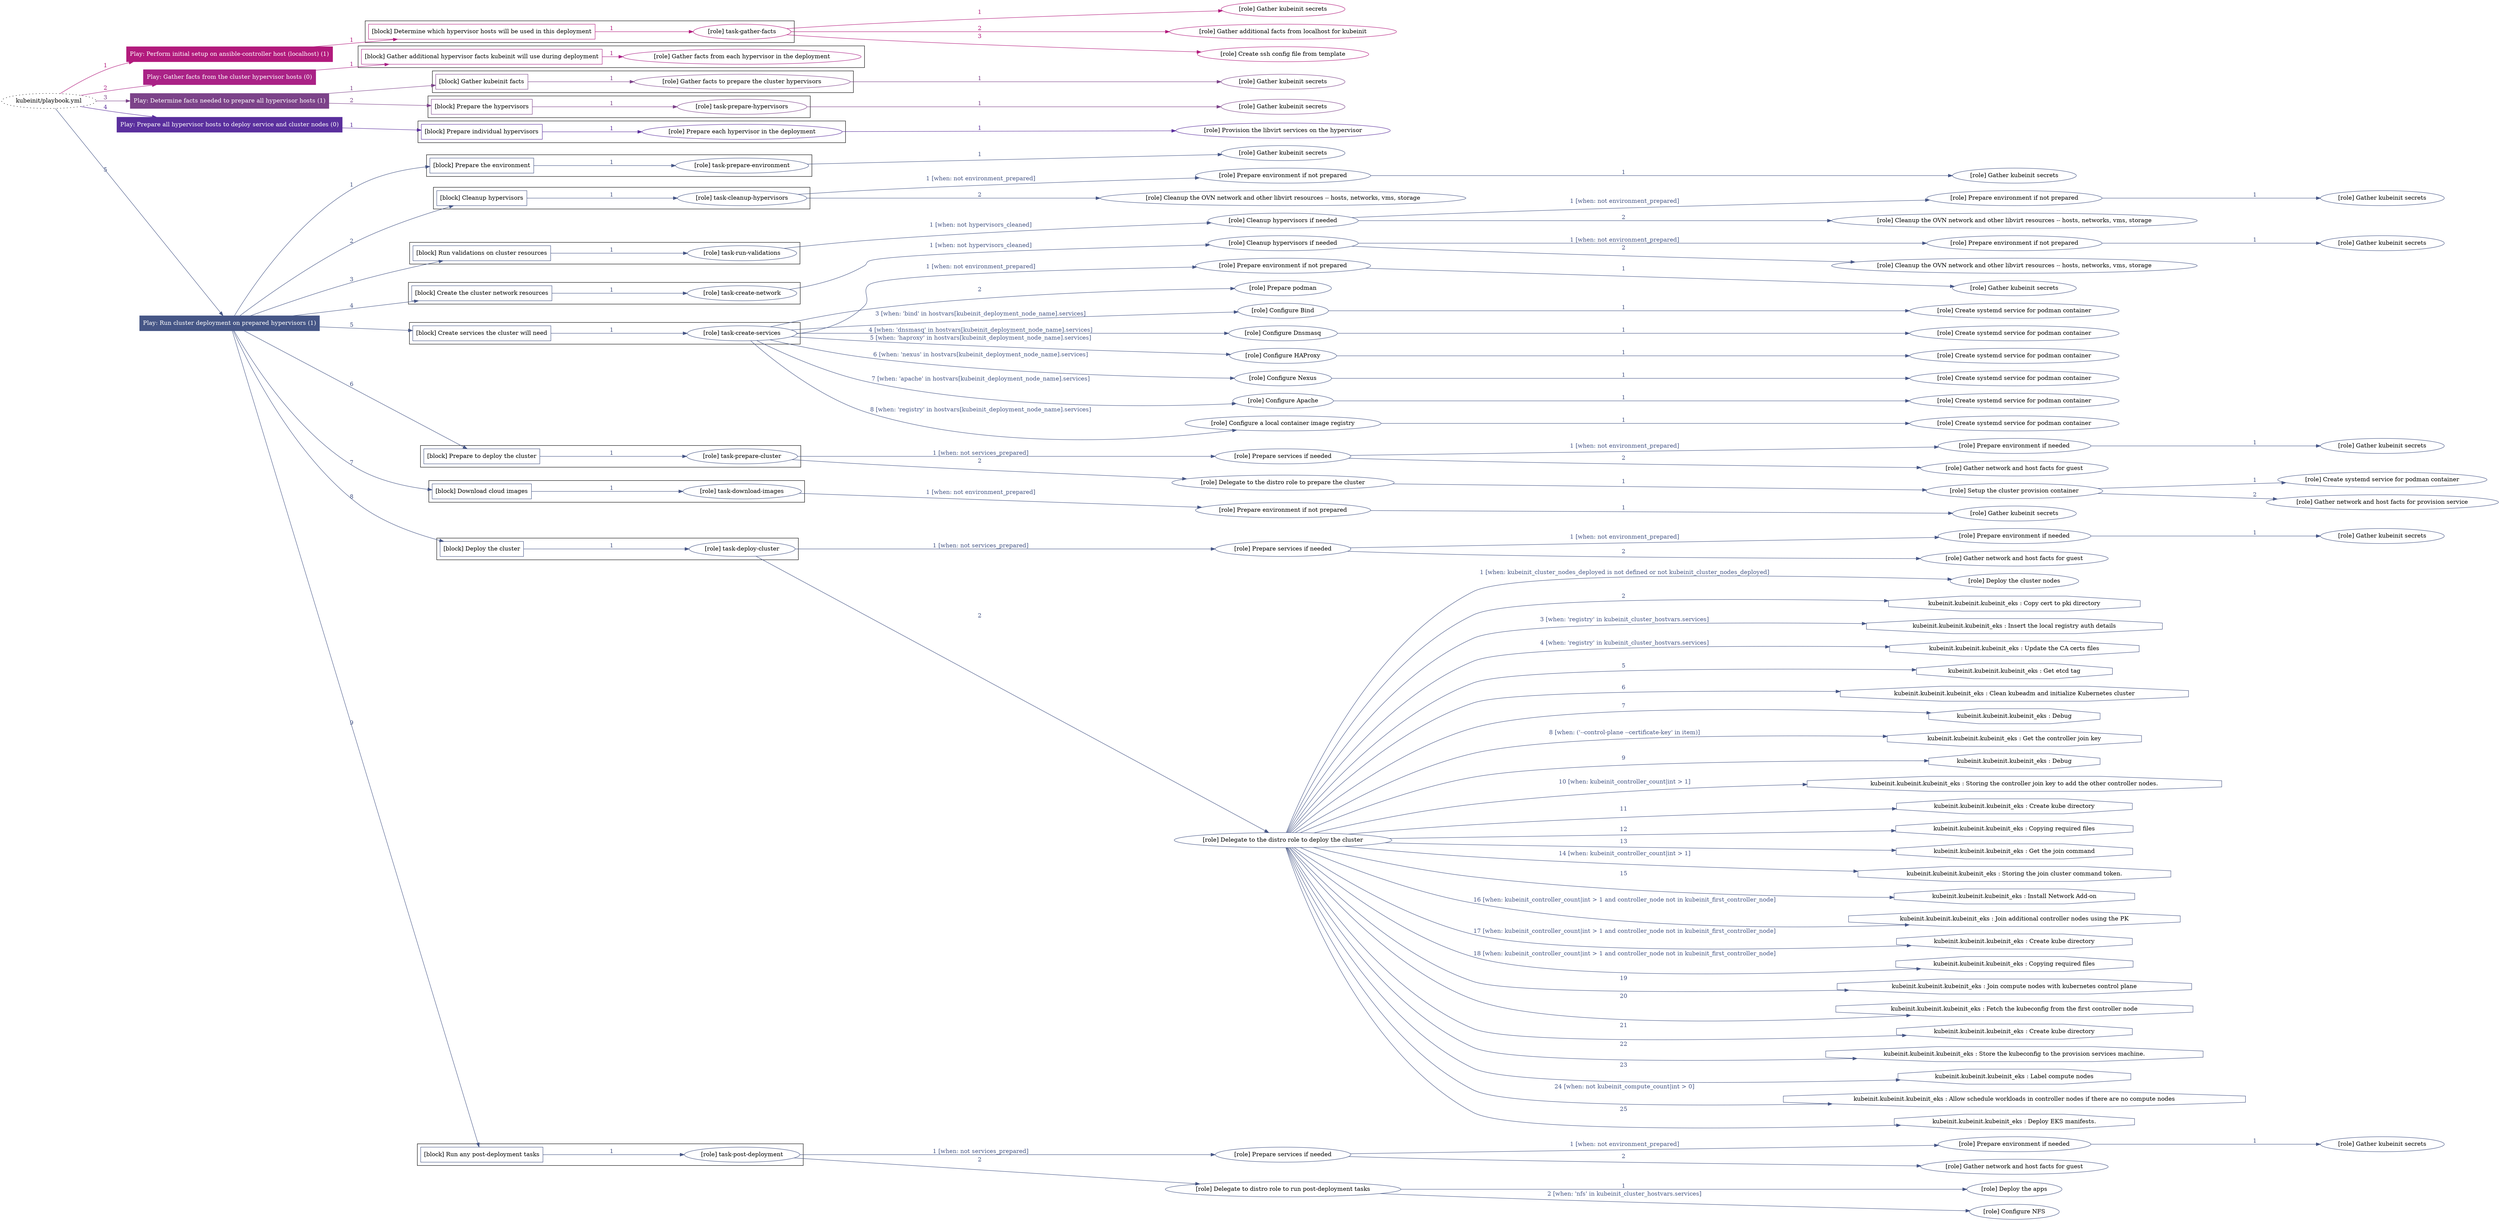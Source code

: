 digraph {
	graph [concentrate=true ordering=in rankdir=LR ratio=fill]
	edge [esep=5 sep=10]
	"kubeinit/playbook.yml" [URL="/home/runner/work/kubeinit/kubeinit/kubeinit/playbook.yml" id=playbook_ebad9f6a style=dotted]
	play_bda67edd [label="Play: Perform initial setup on ansible-controller host (localhost) (1)" URL="/home/runner/work/kubeinit/kubeinit/kubeinit/playbook.yml" color="#b21a7c" fontcolor="#ffffff" id=play_bda67edd shape=box style=filled tooltip=localhost]
	"kubeinit/playbook.yml" -> play_bda67edd [label="1 " color="#b21a7c" fontcolor="#b21a7c" id=edge_39c630fd labeltooltip="1 " tooltip="1 "]
	subgraph "Gather kubeinit secrets" {
		role_e3023545 [label="[role] Gather kubeinit secrets" URL="/home/runner/.ansible/collections/ansible_collections/kubeinit/kubeinit/roles/kubeinit_prepare/tasks/build_hypervisors_group.yml" color="#b21a7c" id=role_e3023545 tooltip="Gather kubeinit secrets"]
	}
	subgraph "Gather additional facts from localhost for kubeinit" {
		role_308ee9ba [label="[role] Gather additional facts from localhost for kubeinit" URL="/home/runner/.ansible/collections/ansible_collections/kubeinit/kubeinit/roles/kubeinit_prepare/tasks/build_hypervisors_group.yml" color="#b21a7c" id=role_308ee9ba tooltip="Gather additional facts from localhost for kubeinit"]
	}
	subgraph "Create ssh config file from template" {
		role_1cf0a3c7 [label="[role] Create ssh config file from template" URL="/home/runner/.ansible/collections/ansible_collections/kubeinit/kubeinit/roles/kubeinit_prepare/tasks/build_hypervisors_group.yml" color="#b21a7c" id=role_1cf0a3c7 tooltip="Create ssh config file from template"]
	}
	subgraph "task-gather-facts" {
		role_34651aca [label="[role] task-gather-facts" URL="/home/runner/work/kubeinit/kubeinit/kubeinit/playbook.yml" color="#b21a7c" id=role_34651aca tooltip="task-gather-facts"]
		role_34651aca -> role_e3023545 [label="1 " color="#b21a7c" fontcolor="#b21a7c" id=edge_314b58af labeltooltip="1 " tooltip="1 "]
		role_34651aca -> role_308ee9ba [label="2 " color="#b21a7c" fontcolor="#b21a7c" id=edge_b1e7d431 labeltooltip="2 " tooltip="2 "]
		role_34651aca -> role_1cf0a3c7 [label="3 " color="#b21a7c" fontcolor="#b21a7c" id=edge_8f76e044 labeltooltip="3 " tooltip="3 "]
	}
	subgraph "Play: Perform initial setup on ansible-controller host (localhost) (1)" {
		play_bda67edd -> block_3de53609 [label=1 color="#b21a7c" fontcolor="#b21a7c" id=edge_dcfa249d labeltooltip=1 tooltip=1]
		subgraph cluster_block_3de53609 {
			block_3de53609 [label="[block] Determine which hypervisor hosts will be used in this deployment" URL="/home/runner/work/kubeinit/kubeinit/kubeinit/playbook.yml" color="#b21a7c" id=block_3de53609 labeltooltip="Determine which hypervisor hosts will be used in this deployment" shape=box tooltip="Determine which hypervisor hosts will be used in this deployment"]
			block_3de53609 -> role_34651aca [label="1 " color="#b21a7c" fontcolor="#b21a7c" id=edge_88656e33 labeltooltip="1 " tooltip="1 "]
		}
	}
	play_b47a60b5 [label="Play: Gather facts from the cluster hypervisor hosts (0)" URL="/home/runner/work/kubeinit/kubeinit/kubeinit/playbook.yml" color="#aa2286" fontcolor="#ffffff" id=play_b47a60b5 shape=box style=filled tooltip="Play: Gather facts from the cluster hypervisor hosts (0)"]
	"kubeinit/playbook.yml" -> play_b47a60b5 [label="2 " color="#aa2286" fontcolor="#aa2286" id=edge_9dff9939 labeltooltip="2 " tooltip="2 "]
	subgraph "Gather facts from each hypervisor in the deployment" {
		role_e29c673d [label="[role] Gather facts from each hypervisor in the deployment" URL="/home/runner/work/kubeinit/kubeinit/kubeinit/playbook.yml" color="#aa2286" id=role_e29c673d tooltip="Gather facts from each hypervisor in the deployment"]
	}
	subgraph "Play: Gather facts from the cluster hypervisor hosts (0)" {
		play_b47a60b5 -> block_2eb47813 [label=1 color="#aa2286" fontcolor="#aa2286" id=edge_527fa6b8 labeltooltip=1 tooltip=1]
		subgraph cluster_block_2eb47813 {
			block_2eb47813 [label="[block] Gather additional hypervisor facts kubeinit will use during deployment" URL="/home/runner/work/kubeinit/kubeinit/kubeinit/playbook.yml" color="#aa2286" id=block_2eb47813 labeltooltip="Gather additional hypervisor facts kubeinit will use during deployment" shape=box tooltip="Gather additional hypervisor facts kubeinit will use during deployment"]
			block_2eb47813 -> role_e29c673d [label="1 " color="#aa2286" fontcolor="#aa2286" id=edge_72123fd2 labeltooltip="1 " tooltip="1 "]
		}
	}
	play_af0ea4dc [label="Play: Determine facts needed to prepare all hypervisor hosts (1)" URL="/home/runner/work/kubeinit/kubeinit/kubeinit/playbook.yml" color="#7c4389" fontcolor="#ffffff" id=play_af0ea4dc shape=box style=filled tooltip=localhost]
	"kubeinit/playbook.yml" -> play_af0ea4dc [label="3 " color="#7c4389" fontcolor="#7c4389" id=edge_832492c7 labeltooltip="3 " tooltip="3 "]
	subgraph "Gather kubeinit secrets" {
		role_459f93c1 [label="[role] Gather kubeinit secrets" URL="/home/runner/.ansible/collections/ansible_collections/kubeinit/kubeinit/roles/kubeinit_prepare/tasks/gather_kubeinit_facts.yml" color="#7c4389" id=role_459f93c1 tooltip="Gather kubeinit secrets"]
	}
	subgraph "Gather facts to prepare the cluster hypervisors" {
		role_523dbc7d [label="[role] Gather facts to prepare the cluster hypervisors" URL="/home/runner/work/kubeinit/kubeinit/kubeinit/playbook.yml" color="#7c4389" id=role_523dbc7d tooltip="Gather facts to prepare the cluster hypervisors"]
		role_523dbc7d -> role_459f93c1 [label="1 " color="#7c4389" fontcolor="#7c4389" id=edge_16144ccd labeltooltip="1 " tooltip="1 "]
	}
	subgraph "Gather kubeinit secrets" {
		role_22f673dd [label="[role] Gather kubeinit secrets" URL="/home/runner/.ansible/collections/ansible_collections/kubeinit/kubeinit/roles/kubeinit_prepare/tasks/gather_kubeinit_facts.yml" color="#7c4389" id=role_22f673dd tooltip="Gather kubeinit secrets"]
	}
	subgraph "task-prepare-hypervisors" {
		role_20f4090f [label="[role] task-prepare-hypervisors" URL="/home/runner/work/kubeinit/kubeinit/kubeinit/playbook.yml" color="#7c4389" id=role_20f4090f tooltip="task-prepare-hypervisors"]
		role_20f4090f -> role_22f673dd [label="1 " color="#7c4389" fontcolor="#7c4389" id=edge_d1bf5de7 labeltooltip="1 " tooltip="1 "]
	}
	subgraph "Play: Determine facts needed to prepare all hypervisor hosts (1)" {
		play_af0ea4dc -> block_ec33adfc [label=1 color="#7c4389" fontcolor="#7c4389" id=edge_ddc4ac6a labeltooltip=1 tooltip=1]
		subgraph cluster_block_ec33adfc {
			block_ec33adfc [label="[block] Gather kubeinit facts" URL="/home/runner/work/kubeinit/kubeinit/kubeinit/playbook.yml" color="#7c4389" id=block_ec33adfc labeltooltip="Gather kubeinit facts" shape=box tooltip="Gather kubeinit facts"]
			block_ec33adfc -> role_523dbc7d [label="1 " color="#7c4389" fontcolor="#7c4389" id=edge_ee08586f labeltooltip="1 " tooltip="1 "]
		}
		play_af0ea4dc -> block_40692259 [label=2 color="#7c4389" fontcolor="#7c4389" id=edge_07e8b8f0 labeltooltip=2 tooltip=2]
		subgraph cluster_block_40692259 {
			block_40692259 [label="[block] Prepare the hypervisors" URL="/home/runner/work/kubeinit/kubeinit/kubeinit/playbook.yml" color="#7c4389" id=block_40692259 labeltooltip="Prepare the hypervisors" shape=box tooltip="Prepare the hypervisors"]
			block_40692259 -> role_20f4090f [label="1 " color="#7c4389" fontcolor="#7c4389" id=edge_51c20dd3 labeltooltip="1 " tooltip="1 "]
		}
	}
	play_8c0f23d1 [label="Play: Prepare all hypervisor hosts to deploy service and cluster nodes (0)" URL="/home/runner/work/kubeinit/kubeinit/kubeinit/playbook.yml" color="#5a2f9d" fontcolor="#ffffff" id=play_8c0f23d1 shape=box style=filled tooltip="Play: Prepare all hypervisor hosts to deploy service and cluster nodes (0)"]
	"kubeinit/playbook.yml" -> play_8c0f23d1 [label="4 " color="#5a2f9d" fontcolor="#5a2f9d" id=edge_df4e46c0 labeltooltip="4 " tooltip="4 "]
	subgraph "Provision the libvirt services on the hypervisor" {
		role_fd281c9e [label="[role] Provision the libvirt services on the hypervisor" URL="/home/runner/.ansible/collections/ansible_collections/kubeinit/kubeinit/roles/kubeinit_prepare/tasks/prepare_hypervisor.yml" color="#5a2f9d" id=role_fd281c9e tooltip="Provision the libvirt services on the hypervisor"]
	}
	subgraph "Prepare each hypervisor in the deployment" {
		role_e18f3ae6 [label="[role] Prepare each hypervisor in the deployment" URL="/home/runner/work/kubeinit/kubeinit/kubeinit/playbook.yml" color="#5a2f9d" id=role_e18f3ae6 tooltip="Prepare each hypervisor in the deployment"]
		role_e18f3ae6 -> role_fd281c9e [label="1 " color="#5a2f9d" fontcolor="#5a2f9d" id=edge_70003d05 labeltooltip="1 " tooltip="1 "]
	}
	subgraph "Play: Prepare all hypervisor hosts to deploy service and cluster nodes (0)" {
		play_8c0f23d1 -> block_14f2475f [label=1 color="#5a2f9d" fontcolor="#5a2f9d" id=edge_fb8234eb labeltooltip=1 tooltip=1]
		subgraph cluster_block_14f2475f {
			block_14f2475f [label="[block] Prepare individual hypervisors" URL="/home/runner/work/kubeinit/kubeinit/kubeinit/playbook.yml" color="#5a2f9d" id=block_14f2475f labeltooltip="Prepare individual hypervisors" shape=box tooltip="Prepare individual hypervisors"]
			block_14f2475f -> role_e18f3ae6 [label="1 " color="#5a2f9d" fontcolor="#5a2f9d" id=edge_ca3ebc71 labeltooltip="1 " tooltip="1 "]
		}
	}
	play_a30656ce [label="Play: Run cluster deployment on prepared hypervisors (1)" URL="/home/runner/work/kubeinit/kubeinit/kubeinit/playbook.yml" color="#465686" fontcolor="#ffffff" id=play_a30656ce shape=box style=filled tooltip=localhost]
	"kubeinit/playbook.yml" -> play_a30656ce [label="5 " color="#465686" fontcolor="#465686" id=edge_72848f1b labeltooltip="5 " tooltip="5 "]
	subgraph "Gather kubeinit secrets" {
		role_68541e49 [label="[role] Gather kubeinit secrets" URL="/home/runner/.ansible/collections/ansible_collections/kubeinit/kubeinit/roles/kubeinit_prepare/tasks/gather_kubeinit_facts.yml" color="#465686" id=role_68541e49 tooltip="Gather kubeinit secrets"]
	}
	subgraph "task-prepare-environment" {
		role_5759f2fc [label="[role] task-prepare-environment" URL="/home/runner/work/kubeinit/kubeinit/kubeinit/playbook.yml" color="#465686" id=role_5759f2fc tooltip="task-prepare-environment"]
		role_5759f2fc -> role_68541e49 [label="1 " color="#465686" fontcolor="#465686" id=edge_869fa1a5 labeltooltip="1 " tooltip="1 "]
	}
	subgraph "Gather kubeinit secrets" {
		role_8f7028f2 [label="[role] Gather kubeinit secrets" URL="/home/runner/.ansible/collections/ansible_collections/kubeinit/kubeinit/roles/kubeinit_prepare/tasks/gather_kubeinit_facts.yml" color="#465686" id=role_8f7028f2 tooltip="Gather kubeinit secrets"]
	}
	subgraph "Prepare environment if not prepared" {
		role_915bf636 [label="[role] Prepare environment if not prepared" URL="/home/runner/.ansible/collections/ansible_collections/kubeinit/kubeinit/roles/kubeinit_prepare/tasks/cleanup_hypervisors.yml" color="#465686" id=role_915bf636 tooltip="Prepare environment if not prepared"]
		role_915bf636 -> role_8f7028f2 [label="1 " color="#465686" fontcolor="#465686" id=edge_8b4370a3 labeltooltip="1 " tooltip="1 "]
	}
	subgraph "Cleanup the OVN network and other libvirt resources -- hosts, networks, vms, storage" {
		role_5a97bf61 [label="[role] Cleanup the OVN network and other libvirt resources -- hosts, networks, vms, storage" URL="/home/runner/.ansible/collections/ansible_collections/kubeinit/kubeinit/roles/kubeinit_prepare/tasks/cleanup_hypervisors.yml" color="#465686" id=role_5a97bf61 tooltip="Cleanup the OVN network and other libvirt resources -- hosts, networks, vms, storage"]
	}
	subgraph "task-cleanup-hypervisors" {
		role_ed7e8718 [label="[role] task-cleanup-hypervisors" URL="/home/runner/work/kubeinit/kubeinit/kubeinit/playbook.yml" color="#465686" id=role_ed7e8718 tooltip="task-cleanup-hypervisors"]
		role_ed7e8718 -> role_915bf636 [label="1 [when: not environment_prepared]" color="#465686" fontcolor="#465686" id=edge_3f974198 labeltooltip="1 [when: not environment_prepared]" tooltip="1 [when: not environment_prepared]"]
		role_ed7e8718 -> role_5a97bf61 [label="2 " color="#465686" fontcolor="#465686" id=edge_8c52c461 labeltooltip="2 " tooltip="2 "]
	}
	subgraph "Gather kubeinit secrets" {
		role_cd2fed7a [label="[role] Gather kubeinit secrets" URL="/home/runner/.ansible/collections/ansible_collections/kubeinit/kubeinit/roles/kubeinit_prepare/tasks/gather_kubeinit_facts.yml" color="#465686" id=role_cd2fed7a tooltip="Gather kubeinit secrets"]
	}
	subgraph "Prepare environment if not prepared" {
		role_de60ec08 [label="[role] Prepare environment if not prepared" URL="/home/runner/.ansible/collections/ansible_collections/kubeinit/kubeinit/roles/kubeinit_prepare/tasks/cleanup_hypervisors.yml" color="#465686" id=role_de60ec08 tooltip="Prepare environment if not prepared"]
		role_de60ec08 -> role_cd2fed7a [label="1 " color="#465686" fontcolor="#465686" id=edge_21618bff labeltooltip="1 " tooltip="1 "]
	}
	subgraph "Cleanup the OVN network and other libvirt resources -- hosts, networks, vms, storage" {
		role_d2a71d9b [label="[role] Cleanup the OVN network and other libvirt resources -- hosts, networks, vms, storage" URL="/home/runner/.ansible/collections/ansible_collections/kubeinit/kubeinit/roles/kubeinit_prepare/tasks/cleanup_hypervisors.yml" color="#465686" id=role_d2a71d9b tooltip="Cleanup the OVN network and other libvirt resources -- hosts, networks, vms, storage"]
	}
	subgraph "Cleanup hypervisors if needed" {
		role_7f70e995 [label="[role] Cleanup hypervisors if needed" URL="/home/runner/.ansible/collections/ansible_collections/kubeinit/kubeinit/roles/kubeinit_validations/tasks/main.yml" color="#465686" id=role_7f70e995 tooltip="Cleanup hypervisors if needed"]
		role_7f70e995 -> role_de60ec08 [label="1 [when: not environment_prepared]" color="#465686" fontcolor="#465686" id=edge_4e208e90 labeltooltip="1 [when: not environment_prepared]" tooltip="1 [when: not environment_prepared]"]
		role_7f70e995 -> role_d2a71d9b [label="2 " color="#465686" fontcolor="#465686" id=edge_e5443ddd labeltooltip="2 " tooltip="2 "]
	}
	subgraph "task-run-validations" {
		role_e970ed87 [label="[role] task-run-validations" URL="/home/runner/work/kubeinit/kubeinit/kubeinit/playbook.yml" color="#465686" id=role_e970ed87 tooltip="task-run-validations"]
		role_e970ed87 -> role_7f70e995 [label="1 [when: not hypervisors_cleaned]" color="#465686" fontcolor="#465686" id=edge_19676359 labeltooltip="1 [when: not hypervisors_cleaned]" tooltip="1 [when: not hypervisors_cleaned]"]
	}
	subgraph "Gather kubeinit secrets" {
		role_6c57e8fa [label="[role] Gather kubeinit secrets" URL="/home/runner/.ansible/collections/ansible_collections/kubeinit/kubeinit/roles/kubeinit_prepare/tasks/gather_kubeinit_facts.yml" color="#465686" id=role_6c57e8fa tooltip="Gather kubeinit secrets"]
	}
	subgraph "Prepare environment if not prepared" {
		role_2b60f11a [label="[role] Prepare environment if not prepared" URL="/home/runner/.ansible/collections/ansible_collections/kubeinit/kubeinit/roles/kubeinit_prepare/tasks/cleanup_hypervisors.yml" color="#465686" id=role_2b60f11a tooltip="Prepare environment if not prepared"]
		role_2b60f11a -> role_6c57e8fa [label="1 " color="#465686" fontcolor="#465686" id=edge_c93e29c9 labeltooltip="1 " tooltip="1 "]
	}
	subgraph "Cleanup the OVN network and other libvirt resources -- hosts, networks, vms, storage" {
		role_b5d154a7 [label="[role] Cleanup the OVN network and other libvirt resources -- hosts, networks, vms, storage" URL="/home/runner/.ansible/collections/ansible_collections/kubeinit/kubeinit/roles/kubeinit_prepare/tasks/cleanup_hypervisors.yml" color="#465686" id=role_b5d154a7 tooltip="Cleanup the OVN network and other libvirt resources -- hosts, networks, vms, storage"]
	}
	subgraph "Cleanup hypervisors if needed" {
		role_44ae5ff4 [label="[role] Cleanup hypervisors if needed" URL="/home/runner/.ansible/collections/ansible_collections/kubeinit/kubeinit/roles/kubeinit_libvirt/tasks/create_network.yml" color="#465686" id=role_44ae5ff4 tooltip="Cleanup hypervisors if needed"]
		role_44ae5ff4 -> role_2b60f11a [label="1 [when: not environment_prepared]" color="#465686" fontcolor="#465686" id=edge_6093974d labeltooltip="1 [when: not environment_prepared]" tooltip="1 [when: not environment_prepared]"]
		role_44ae5ff4 -> role_b5d154a7 [label="2 " color="#465686" fontcolor="#465686" id=edge_fcfa77cb labeltooltip="2 " tooltip="2 "]
	}
	subgraph "task-create-network" {
		role_4fd3ab35 [label="[role] task-create-network" URL="/home/runner/work/kubeinit/kubeinit/kubeinit/playbook.yml" color="#465686" id=role_4fd3ab35 tooltip="task-create-network"]
		role_4fd3ab35 -> role_44ae5ff4 [label="1 [when: not hypervisors_cleaned]" color="#465686" fontcolor="#465686" id=edge_a3a924de labeltooltip="1 [when: not hypervisors_cleaned]" tooltip="1 [when: not hypervisors_cleaned]"]
	}
	subgraph "Gather kubeinit secrets" {
		role_9c85f479 [label="[role] Gather kubeinit secrets" URL="/home/runner/.ansible/collections/ansible_collections/kubeinit/kubeinit/roles/kubeinit_prepare/tasks/gather_kubeinit_facts.yml" color="#465686" id=role_9c85f479 tooltip="Gather kubeinit secrets"]
	}
	subgraph "Prepare environment if not prepared" {
		role_dbdbd8a6 [label="[role] Prepare environment if not prepared" URL="/home/runner/.ansible/collections/ansible_collections/kubeinit/kubeinit/roles/kubeinit_services/tasks/main.yml" color="#465686" id=role_dbdbd8a6 tooltip="Prepare environment if not prepared"]
		role_dbdbd8a6 -> role_9c85f479 [label="1 " color="#465686" fontcolor="#465686" id=edge_8aea01fd labeltooltip="1 " tooltip="1 "]
	}
	subgraph "Prepare podman" {
		role_c58db00e [label="[role] Prepare podman" URL="/home/runner/.ansible/collections/ansible_collections/kubeinit/kubeinit/roles/kubeinit_services/tasks/00_create_service_pod.yml" color="#465686" id=role_c58db00e tooltip="Prepare podman"]
	}
	subgraph "Create systemd service for podman container" {
		role_54008bfe [label="[role] Create systemd service for podman container" URL="/home/runner/.ansible/collections/ansible_collections/kubeinit/kubeinit/roles/kubeinit_bind/tasks/main.yml" color="#465686" id=role_54008bfe tooltip="Create systemd service for podman container"]
	}
	subgraph "Configure Bind" {
		role_1329e5ae [label="[role] Configure Bind" URL="/home/runner/.ansible/collections/ansible_collections/kubeinit/kubeinit/roles/kubeinit_services/tasks/start_services_containers.yml" color="#465686" id=role_1329e5ae tooltip="Configure Bind"]
		role_1329e5ae -> role_54008bfe [label="1 " color="#465686" fontcolor="#465686" id=edge_b4fb169e labeltooltip="1 " tooltip="1 "]
	}
	subgraph "Create systemd service for podman container" {
		role_52ac8f15 [label="[role] Create systemd service for podman container" URL="/home/runner/.ansible/collections/ansible_collections/kubeinit/kubeinit/roles/kubeinit_dnsmasq/tasks/main.yml" color="#465686" id=role_52ac8f15 tooltip="Create systemd service for podman container"]
	}
	subgraph "Configure Dnsmasq" {
		role_0ca5d241 [label="[role] Configure Dnsmasq" URL="/home/runner/.ansible/collections/ansible_collections/kubeinit/kubeinit/roles/kubeinit_services/tasks/start_services_containers.yml" color="#465686" id=role_0ca5d241 tooltip="Configure Dnsmasq"]
		role_0ca5d241 -> role_52ac8f15 [label="1 " color="#465686" fontcolor="#465686" id=edge_0206006b labeltooltip="1 " tooltip="1 "]
	}
	subgraph "Create systemd service for podman container" {
		role_c87cce97 [label="[role] Create systemd service for podman container" URL="/home/runner/.ansible/collections/ansible_collections/kubeinit/kubeinit/roles/kubeinit_haproxy/tasks/main.yml" color="#465686" id=role_c87cce97 tooltip="Create systemd service for podman container"]
	}
	subgraph "Configure HAProxy" {
		role_df3c49e7 [label="[role] Configure HAProxy" URL="/home/runner/.ansible/collections/ansible_collections/kubeinit/kubeinit/roles/kubeinit_services/tasks/start_services_containers.yml" color="#465686" id=role_df3c49e7 tooltip="Configure HAProxy"]
		role_df3c49e7 -> role_c87cce97 [label="1 " color="#465686" fontcolor="#465686" id=edge_cfc82170 labeltooltip="1 " tooltip="1 "]
	}
	subgraph "Create systemd service for podman container" {
		role_797527fb [label="[role] Create systemd service for podman container" URL="/home/runner/.ansible/collections/ansible_collections/kubeinit/kubeinit/roles/kubeinit_nexus/tasks/main.yml" color="#465686" id=role_797527fb tooltip="Create systemd service for podman container"]
	}
	subgraph "Configure Nexus" {
		role_94d7da6b [label="[role] Configure Nexus" URL="/home/runner/.ansible/collections/ansible_collections/kubeinit/kubeinit/roles/kubeinit_services/tasks/start_services_containers.yml" color="#465686" id=role_94d7da6b tooltip="Configure Nexus"]
		role_94d7da6b -> role_797527fb [label="1 " color="#465686" fontcolor="#465686" id=edge_5b28075c labeltooltip="1 " tooltip="1 "]
	}
	subgraph "Create systemd service for podman container" {
		role_505d896a [label="[role] Create systemd service for podman container" URL="/home/runner/.ansible/collections/ansible_collections/kubeinit/kubeinit/roles/kubeinit_apache/tasks/main.yml" color="#465686" id=role_505d896a tooltip="Create systemd service for podman container"]
	}
	subgraph "Configure Apache" {
		role_3ee49434 [label="[role] Configure Apache" URL="/home/runner/.ansible/collections/ansible_collections/kubeinit/kubeinit/roles/kubeinit_services/tasks/start_services_containers.yml" color="#465686" id=role_3ee49434 tooltip="Configure Apache"]
		role_3ee49434 -> role_505d896a [label="1 " color="#465686" fontcolor="#465686" id=edge_818c57c8 labeltooltip="1 " tooltip="1 "]
	}
	subgraph "Create systemd service for podman container" {
		role_ade89b66 [label="[role] Create systemd service for podman container" URL="/home/runner/.ansible/collections/ansible_collections/kubeinit/kubeinit/roles/kubeinit_registry/tasks/main.yml" color="#465686" id=role_ade89b66 tooltip="Create systemd service for podman container"]
	}
	subgraph "Configure a local container image registry" {
		role_61f38901 [label="[role] Configure a local container image registry" URL="/home/runner/.ansible/collections/ansible_collections/kubeinit/kubeinit/roles/kubeinit_services/tasks/start_services_containers.yml" color="#465686" id=role_61f38901 tooltip="Configure a local container image registry"]
		role_61f38901 -> role_ade89b66 [label="1 " color="#465686" fontcolor="#465686" id=edge_aa8ebb8d labeltooltip="1 " tooltip="1 "]
	}
	subgraph "task-create-services" {
		role_5fcd5323 [label="[role] task-create-services" URL="/home/runner/work/kubeinit/kubeinit/kubeinit/playbook.yml" color="#465686" id=role_5fcd5323 tooltip="task-create-services"]
		role_5fcd5323 -> role_dbdbd8a6 [label="1 [when: not environment_prepared]" color="#465686" fontcolor="#465686" id=edge_70d79d15 labeltooltip="1 [when: not environment_prepared]" tooltip="1 [when: not environment_prepared]"]
		role_5fcd5323 -> role_c58db00e [label="2 " color="#465686" fontcolor="#465686" id=edge_c16563a7 labeltooltip="2 " tooltip="2 "]
		role_5fcd5323 -> role_1329e5ae [label="3 [when: 'bind' in hostvars[kubeinit_deployment_node_name].services]" color="#465686" fontcolor="#465686" id=edge_4b456054 labeltooltip="3 [when: 'bind' in hostvars[kubeinit_deployment_node_name].services]" tooltip="3 [when: 'bind' in hostvars[kubeinit_deployment_node_name].services]"]
		role_5fcd5323 -> role_0ca5d241 [label="4 [when: 'dnsmasq' in hostvars[kubeinit_deployment_node_name].services]" color="#465686" fontcolor="#465686" id=edge_129f3745 labeltooltip="4 [when: 'dnsmasq' in hostvars[kubeinit_deployment_node_name].services]" tooltip="4 [when: 'dnsmasq' in hostvars[kubeinit_deployment_node_name].services]"]
		role_5fcd5323 -> role_df3c49e7 [label="5 [when: 'haproxy' in hostvars[kubeinit_deployment_node_name].services]" color="#465686" fontcolor="#465686" id=edge_a19dc1f4 labeltooltip="5 [when: 'haproxy' in hostvars[kubeinit_deployment_node_name].services]" tooltip="5 [when: 'haproxy' in hostvars[kubeinit_deployment_node_name].services]"]
		role_5fcd5323 -> role_94d7da6b [label="6 [when: 'nexus' in hostvars[kubeinit_deployment_node_name].services]" color="#465686" fontcolor="#465686" id=edge_f14b1d7a labeltooltip="6 [when: 'nexus' in hostvars[kubeinit_deployment_node_name].services]" tooltip="6 [when: 'nexus' in hostvars[kubeinit_deployment_node_name].services]"]
		role_5fcd5323 -> role_3ee49434 [label="7 [when: 'apache' in hostvars[kubeinit_deployment_node_name].services]" color="#465686" fontcolor="#465686" id=edge_8a272ce6 labeltooltip="7 [when: 'apache' in hostvars[kubeinit_deployment_node_name].services]" tooltip="7 [when: 'apache' in hostvars[kubeinit_deployment_node_name].services]"]
		role_5fcd5323 -> role_61f38901 [label="8 [when: 'registry' in hostvars[kubeinit_deployment_node_name].services]" color="#465686" fontcolor="#465686" id=edge_907f69ed labeltooltip="8 [when: 'registry' in hostvars[kubeinit_deployment_node_name].services]" tooltip="8 [when: 'registry' in hostvars[kubeinit_deployment_node_name].services]"]
	}
	subgraph "Gather kubeinit secrets" {
		role_3aac41ba [label="[role] Gather kubeinit secrets" URL="/home/runner/.ansible/collections/ansible_collections/kubeinit/kubeinit/roles/kubeinit_prepare/tasks/gather_kubeinit_facts.yml" color="#465686" id=role_3aac41ba tooltip="Gather kubeinit secrets"]
	}
	subgraph "Prepare environment if needed" {
		role_d554bb7f [label="[role] Prepare environment if needed" URL="/home/runner/.ansible/collections/ansible_collections/kubeinit/kubeinit/roles/kubeinit_services/tasks/prepare_services.yml" color="#465686" id=role_d554bb7f tooltip="Prepare environment if needed"]
		role_d554bb7f -> role_3aac41ba [label="1 " color="#465686" fontcolor="#465686" id=edge_15600a3f labeltooltip="1 " tooltip="1 "]
	}
	subgraph "Gather network and host facts for guest" {
		role_bbaaaa3f [label="[role] Gather network and host facts for guest" URL="/home/runner/.ansible/collections/ansible_collections/kubeinit/kubeinit/roles/kubeinit_services/tasks/prepare_services.yml" color="#465686" id=role_bbaaaa3f tooltip="Gather network and host facts for guest"]
	}
	subgraph "Prepare services if needed" {
		role_bc45a8e3 [label="[role] Prepare services if needed" URL="/home/runner/.ansible/collections/ansible_collections/kubeinit/kubeinit/roles/kubeinit_prepare/tasks/prepare_cluster.yml" color="#465686" id=role_bc45a8e3 tooltip="Prepare services if needed"]
		role_bc45a8e3 -> role_d554bb7f [label="1 [when: not environment_prepared]" color="#465686" fontcolor="#465686" id=edge_20df8bd6 labeltooltip="1 [when: not environment_prepared]" tooltip="1 [when: not environment_prepared]"]
		role_bc45a8e3 -> role_bbaaaa3f [label="2 " color="#465686" fontcolor="#465686" id=edge_59395443 labeltooltip="2 " tooltip="2 "]
	}
	subgraph "Create systemd service for podman container" {
		role_60bf1954 [label="[role] Create systemd service for podman container" URL="/home/runner/.ansible/collections/ansible_collections/kubeinit/kubeinit/roles/kubeinit_services/tasks/create_provision_container.yml" color="#465686" id=role_60bf1954 tooltip="Create systemd service for podman container"]
	}
	subgraph "Gather network and host facts for provision service" {
		role_27152ea6 [label="[role] Gather network and host facts for provision service" URL="/home/runner/.ansible/collections/ansible_collections/kubeinit/kubeinit/roles/kubeinit_services/tasks/create_provision_container.yml" color="#465686" id=role_27152ea6 tooltip="Gather network and host facts for provision service"]
	}
	subgraph "Setup the cluster provision container" {
		role_8e3cfbb7 [label="[role] Setup the cluster provision container" URL="/home/runner/.ansible/collections/ansible_collections/kubeinit/kubeinit/roles/kubeinit_eks/tasks/prepare_cluster.yml" color="#465686" id=role_8e3cfbb7 tooltip="Setup the cluster provision container"]
		role_8e3cfbb7 -> role_60bf1954 [label="1 " color="#465686" fontcolor="#465686" id=edge_254659cf labeltooltip="1 " tooltip="1 "]
		role_8e3cfbb7 -> role_27152ea6 [label="2 " color="#465686" fontcolor="#465686" id=edge_15505a95 labeltooltip="2 " tooltip="2 "]
	}
	subgraph "Delegate to the distro role to prepare the cluster" {
		role_d62e3557 [label="[role] Delegate to the distro role to prepare the cluster" URL="/home/runner/.ansible/collections/ansible_collections/kubeinit/kubeinit/roles/kubeinit_prepare/tasks/prepare_cluster.yml" color="#465686" id=role_d62e3557 tooltip="Delegate to the distro role to prepare the cluster"]
		role_d62e3557 -> role_8e3cfbb7 [label="1 " color="#465686" fontcolor="#465686" id=edge_ae4c4a6e labeltooltip="1 " tooltip="1 "]
	}
	subgraph "task-prepare-cluster" {
		role_b06d675a [label="[role] task-prepare-cluster" URL="/home/runner/work/kubeinit/kubeinit/kubeinit/playbook.yml" color="#465686" id=role_b06d675a tooltip="task-prepare-cluster"]
		role_b06d675a -> role_bc45a8e3 [label="1 [when: not services_prepared]" color="#465686" fontcolor="#465686" id=edge_a436f81e labeltooltip="1 [when: not services_prepared]" tooltip="1 [when: not services_prepared]"]
		role_b06d675a -> role_d62e3557 [label="2 " color="#465686" fontcolor="#465686" id=edge_ebfa1329 labeltooltip="2 " tooltip="2 "]
	}
	subgraph "Gather kubeinit secrets" {
		role_144fa364 [label="[role] Gather kubeinit secrets" URL="/home/runner/.ansible/collections/ansible_collections/kubeinit/kubeinit/roles/kubeinit_prepare/tasks/gather_kubeinit_facts.yml" color="#465686" id=role_144fa364 tooltip="Gather kubeinit secrets"]
	}
	subgraph "Prepare environment if not prepared" {
		role_56c36b02 [label="[role] Prepare environment if not prepared" URL="/home/runner/.ansible/collections/ansible_collections/kubeinit/kubeinit/roles/kubeinit_libvirt/tasks/download_cloud_images.yml" color="#465686" id=role_56c36b02 tooltip="Prepare environment if not prepared"]
		role_56c36b02 -> role_144fa364 [label="1 " color="#465686" fontcolor="#465686" id=edge_5c2221ec labeltooltip="1 " tooltip="1 "]
	}
	subgraph "task-download-images" {
		role_1a76046e [label="[role] task-download-images" URL="/home/runner/work/kubeinit/kubeinit/kubeinit/playbook.yml" color="#465686" id=role_1a76046e tooltip="task-download-images"]
		role_1a76046e -> role_56c36b02 [label="1 [when: not environment_prepared]" color="#465686" fontcolor="#465686" id=edge_8853a20e labeltooltip="1 [when: not environment_prepared]" tooltip="1 [when: not environment_prepared]"]
	}
	subgraph "Gather kubeinit secrets" {
		role_c6511b37 [label="[role] Gather kubeinit secrets" URL="/home/runner/.ansible/collections/ansible_collections/kubeinit/kubeinit/roles/kubeinit_prepare/tasks/gather_kubeinit_facts.yml" color="#465686" id=role_c6511b37 tooltip="Gather kubeinit secrets"]
	}
	subgraph "Prepare environment if needed" {
		role_e4d79040 [label="[role] Prepare environment if needed" URL="/home/runner/.ansible/collections/ansible_collections/kubeinit/kubeinit/roles/kubeinit_services/tasks/prepare_services.yml" color="#465686" id=role_e4d79040 tooltip="Prepare environment if needed"]
		role_e4d79040 -> role_c6511b37 [label="1 " color="#465686" fontcolor="#465686" id=edge_0561b4e9 labeltooltip="1 " tooltip="1 "]
	}
	subgraph "Gather network and host facts for guest" {
		role_2fcb4e0b [label="[role] Gather network and host facts for guest" URL="/home/runner/.ansible/collections/ansible_collections/kubeinit/kubeinit/roles/kubeinit_services/tasks/prepare_services.yml" color="#465686" id=role_2fcb4e0b tooltip="Gather network and host facts for guest"]
	}
	subgraph "Prepare services if needed" {
		role_ed3b9442 [label="[role] Prepare services if needed" URL="/home/runner/.ansible/collections/ansible_collections/kubeinit/kubeinit/roles/kubeinit_prepare/tasks/deploy_cluster.yml" color="#465686" id=role_ed3b9442 tooltip="Prepare services if needed"]
		role_ed3b9442 -> role_e4d79040 [label="1 [when: not environment_prepared]" color="#465686" fontcolor="#465686" id=edge_41511215 labeltooltip="1 [when: not environment_prepared]" tooltip="1 [when: not environment_prepared]"]
		role_ed3b9442 -> role_2fcb4e0b [label="2 " color="#465686" fontcolor="#465686" id=edge_5625d649 labeltooltip="2 " tooltip="2 "]
	}
	subgraph "Deploy the cluster nodes" {
		role_c6245047 [label="[role] Deploy the cluster nodes" URL="/home/runner/.ansible/collections/ansible_collections/kubeinit/kubeinit/roles/kubeinit_eks/tasks/main.yml" color="#465686" id=role_c6245047 tooltip="Deploy the cluster nodes"]
	}
	subgraph "Delegate to the distro role to deploy the cluster" {
		role_e1c896db [label="[role] Delegate to the distro role to deploy the cluster" URL="/home/runner/.ansible/collections/ansible_collections/kubeinit/kubeinit/roles/kubeinit_prepare/tasks/deploy_cluster.yml" color="#465686" id=role_e1c896db tooltip="Delegate to the distro role to deploy the cluster"]
		role_e1c896db -> role_c6245047 [label="1 [when: kubeinit_cluster_nodes_deployed is not defined or not kubeinit_cluster_nodes_deployed]" color="#465686" fontcolor="#465686" id=edge_45732d89 labeltooltip="1 [when: kubeinit_cluster_nodes_deployed is not defined or not kubeinit_cluster_nodes_deployed]" tooltip="1 [when: kubeinit_cluster_nodes_deployed is not defined or not kubeinit_cluster_nodes_deployed]"]
		task_121395d9 [label="kubeinit.kubeinit.kubeinit_eks : Copy cert to pki directory" URL="/home/runner/.ansible/collections/ansible_collections/kubeinit/kubeinit/roles/kubeinit_eks/tasks/main.yml" color="#465686" id=task_121395d9 shape=octagon tooltip="kubeinit.kubeinit.kubeinit_eks : Copy cert to pki directory"]
		role_e1c896db -> task_121395d9 [label="2 " color="#465686" fontcolor="#465686" id=edge_34d53b3c labeltooltip="2 " tooltip="2 "]
		task_f8a2dfc6 [label="kubeinit.kubeinit.kubeinit_eks : Insert the local registry auth details" URL="/home/runner/.ansible/collections/ansible_collections/kubeinit/kubeinit/roles/kubeinit_eks/tasks/main.yml" color="#465686" id=task_f8a2dfc6 shape=octagon tooltip="kubeinit.kubeinit.kubeinit_eks : Insert the local registry auth details"]
		role_e1c896db -> task_f8a2dfc6 [label="3 [when: 'registry' in kubeinit_cluster_hostvars.services]" color="#465686" fontcolor="#465686" id=edge_519efc38 labeltooltip="3 [when: 'registry' in kubeinit_cluster_hostvars.services]" tooltip="3 [when: 'registry' in kubeinit_cluster_hostvars.services]"]
		task_c7ebfcb8 [label="kubeinit.kubeinit.kubeinit_eks : Update the CA certs files" URL="/home/runner/.ansible/collections/ansible_collections/kubeinit/kubeinit/roles/kubeinit_eks/tasks/main.yml" color="#465686" id=task_c7ebfcb8 shape=octagon tooltip="kubeinit.kubeinit.kubeinit_eks : Update the CA certs files"]
		role_e1c896db -> task_c7ebfcb8 [label="4 [when: 'registry' in kubeinit_cluster_hostvars.services]" color="#465686" fontcolor="#465686" id=edge_6adf0102 labeltooltip="4 [when: 'registry' in kubeinit_cluster_hostvars.services]" tooltip="4 [when: 'registry' in kubeinit_cluster_hostvars.services]"]
		task_44307bc0 [label="kubeinit.kubeinit.kubeinit_eks : Get etcd tag" URL="/home/runner/.ansible/collections/ansible_collections/kubeinit/kubeinit/roles/kubeinit_eks/tasks/main.yml" color="#465686" id=task_44307bc0 shape=octagon tooltip="kubeinit.kubeinit.kubeinit_eks : Get etcd tag"]
		role_e1c896db -> task_44307bc0 [label="5 " color="#465686" fontcolor="#465686" id=edge_023fb1d4 labeltooltip="5 " tooltip="5 "]
		task_b8e2facd [label="kubeinit.kubeinit.kubeinit_eks : Clean kubeadm and initialize Kubernetes cluster" URL="/home/runner/.ansible/collections/ansible_collections/kubeinit/kubeinit/roles/kubeinit_eks/tasks/main.yml" color="#465686" id=task_b8e2facd shape=octagon tooltip="kubeinit.kubeinit.kubeinit_eks : Clean kubeadm and initialize Kubernetes cluster"]
		role_e1c896db -> task_b8e2facd [label="6 " color="#465686" fontcolor="#465686" id=edge_b4823181 labeltooltip="6 " tooltip="6 "]
		task_2b864652 [label="kubeinit.kubeinit.kubeinit_eks : Debug" URL="/home/runner/.ansible/collections/ansible_collections/kubeinit/kubeinit/roles/kubeinit_eks/tasks/main.yml" color="#465686" id=task_2b864652 shape=octagon tooltip="kubeinit.kubeinit.kubeinit_eks : Debug"]
		role_e1c896db -> task_2b864652 [label="7 " color="#465686" fontcolor="#465686" id=edge_808b82cd labeltooltip="7 " tooltip="7 "]
		task_d5f539a8 [label="kubeinit.kubeinit.kubeinit_eks : Get the controller join key" URL="/home/runner/.ansible/collections/ansible_collections/kubeinit/kubeinit/roles/kubeinit_eks/tasks/main.yml" color="#465686" id=task_d5f539a8 shape=octagon tooltip="kubeinit.kubeinit.kubeinit_eks : Get the controller join key"]
		role_e1c896db -> task_d5f539a8 [label="8 [when: ('--control-plane --certificate-key' in item)]" color="#465686" fontcolor="#465686" id=edge_a120f3e7 labeltooltip="8 [when: ('--control-plane --certificate-key' in item)]" tooltip="8 [when: ('--control-plane --certificate-key' in item)]"]
		task_fd53cf86 [label="kubeinit.kubeinit.kubeinit_eks : Debug" URL="/home/runner/.ansible/collections/ansible_collections/kubeinit/kubeinit/roles/kubeinit_eks/tasks/main.yml" color="#465686" id=task_fd53cf86 shape=octagon tooltip="kubeinit.kubeinit.kubeinit_eks : Debug"]
		role_e1c896db -> task_fd53cf86 [label="9 " color="#465686" fontcolor="#465686" id=edge_42d991b4 labeltooltip="9 " tooltip="9 "]
		task_b94136aa [label="kubeinit.kubeinit.kubeinit_eks : Storing the controller join key to add the other controller nodes." URL="/home/runner/.ansible/collections/ansible_collections/kubeinit/kubeinit/roles/kubeinit_eks/tasks/main.yml" color="#465686" id=task_b94136aa shape=octagon tooltip="kubeinit.kubeinit.kubeinit_eks : Storing the controller join key to add the other controller nodes."]
		role_e1c896db -> task_b94136aa [label="10 [when: kubeinit_controller_count|int > 1]" color="#465686" fontcolor="#465686" id=edge_0c62e097 labeltooltip="10 [when: kubeinit_controller_count|int > 1]" tooltip="10 [when: kubeinit_controller_count|int > 1]"]
		task_3069fc7a [label="kubeinit.kubeinit.kubeinit_eks : Create kube directory" URL="/home/runner/.ansible/collections/ansible_collections/kubeinit/kubeinit/roles/kubeinit_eks/tasks/main.yml" color="#465686" id=task_3069fc7a shape=octagon tooltip="kubeinit.kubeinit.kubeinit_eks : Create kube directory"]
		role_e1c896db -> task_3069fc7a [label="11 " color="#465686" fontcolor="#465686" id=edge_c2bfec85 labeltooltip="11 " tooltip="11 "]
		task_6441b8e1 [label="kubeinit.kubeinit.kubeinit_eks : Copying required files" URL="/home/runner/.ansible/collections/ansible_collections/kubeinit/kubeinit/roles/kubeinit_eks/tasks/main.yml" color="#465686" id=task_6441b8e1 shape=octagon tooltip="kubeinit.kubeinit.kubeinit_eks : Copying required files"]
		role_e1c896db -> task_6441b8e1 [label="12 " color="#465686" fontcolor="#465686" id=edge_722f937c labeltooltip="12 " tooltip="12 "]
		task_cfafe9ea [label="kubeinit.kubeinit.kubeinit_eks : Get the join command" URL="/home/runner/.ansible/collections/ansible_collections/kubeinit/kubeinit/roles/kubeinit_eks/tasks/main.yml" color="#465686" id=task_cfafe9ea shape=octagon tooltip="kubeinit.kubeinit.kubeinit_eks : Get the join command"]
		role_e1c896db -> task_cfafe9ea [label="13 " color="#465686" fontcolor="#465686" id=edge_cd230769 labeltooltip="13 " tooltip="13 "]
		task_dff785ee [label="kubeinit.kubeinit.kubeinit_eks : Storing the join cluster command token." URL="/home/runner/.ansible/collections/ansible_collections/kubeinit/kubeinit/roles/kubeinit_eks/tasks/main.yml" color="#465686" id=task_dff785ee shape=octagon tooltip="kubeinit.kubeinit.kubeinit_eks : Storing the join cluster command token."]
		role_e1c896db -> task_dff785ee [label="14 [when: kubeinit_controller_count|int > 1]" color="#465686" fontcolor="#465686" id=edge_331bb41a labeltooltip="14 [when: kubeinit_controller_count|int > 1]" tooltip="14 [when: kubeinit_controller_count|int > 1]"]
		task_6788d6e1 [label="kubeinit.kubeinit.kubeinit_eks : Install Network Add-on" URL="/home/runner/.ansible/collections/ansible_collections/kubeinit/kubeinit/roles/kubeinit_eks/tasks/main.yml" color="#465686" id=task_6788d6e1 shape=octagon tooltip="kubeinit.kubeinit.kubeinit_eks : Install Network Add-on"]
		role_e1c896db -> task_6788d6e1 [label="15 " color="#465686" fontcolor="#465686" id=edge_fd340e43 labeltooltip="15 " tooltip="15 "]
		task_73ef5ddf [label="kubeinit.kubeinit.kubeinit_eks : Join additional controller nodes using the PK" URL="/home/runner/.ansible/collections/ansible_collections/kubeinit/kubeinit/roles/kubeinit_eks/tasks/main.yml" color="#465686" id=task_73ef5ddf shape=octagon tooltip="kubeinit.kubeinit.kubeinit_eks : Join additional controller nodes using the PK"]
		role_e1c896db -> task_73ef5ddf [label="16 [when: kubeinit_controller_count|int > 1 and controller_node not in kubeinit_first_controller_node]" color="#465686" fontcolor="#465686" id=edge_3f6b2d30 labeltooltip="16 [when: kubeinit_controller_count|int > 1 and controller_node not in kubeinit_first_controller_node]" tooltip="16 [when: kubeinit_controller_count|int > 1 and controller_node not in kubeinit_first_controller_node]"]
		task_bd76ea8f [label="kubeinit.kubeinit.kubeinit_eks : Create kube directory" URL="/home/runner/.ansible/collections/ansible_collections/kubeinit/kubeinit/roles/kubeinit_eks/tasks/main.yml" color="#465686" id=task_bd76ea8f shape=octagon tooltip="kubeinit.kubeinit.kubeinit_eks : Create kube directory"]
		role_e1c896db -> task_bd76ea8f [label="17 [when: kubeinit_controller_count|int > 1 and controller_node not in kubeinit_first_controller_node]" color="#465686" fontcolor="#465686" id=edge_135aca3b labeltooltip="17 [when: kubeinit_controller_count|int > 1 and controller_node not in kubeinit_first_controller_node]" tooltip="17 [when: kubeinit_controller_count|int > 1 and controller_node not in kubeinit_first_controller_node]"]
		task_45000f1a [label="kubeinit.kubeinit.kubeinit_eks : Copying required files" URL="/home/runner/.ansible/collections/ansible_collections/kubeinit/kubeinit/roles/kubeinit_eks/tasks/main.yml" color="#465686" id=task_45000f1a shape=octagon tooltip="kubeinit.kubeinit.kubeinit_eks : Copying required files"]
		role_e1c896db -> task_45000f1a [label="18 [when: kubeinit_controller_count|int > 1 and controller_node not in kubeinit_first_controller_node]" color="#465686" fontcolor="#465686" id=edge_fa715e70 labeltooltip="18 [when: kubeinit_controller_count|int > 1 and controller_node not in kubeinit_first_controller_node]" tooltip="18 [when: kubeinit_controller_count|int > 1 and controller_node not in kubeinit_first_controller_node]"]
		task_82d58e90 [label="kubeinit.kubeinit.kubeinit_eks : Join compute nodes with kubernetes control plane" URL="/home/runner/.ansible/collections/ansible_collections/kubeinit/kubeinit/roles/kubeinit_eks/tasks/main.yml" color="#465686" id=task_82d58e90 shape=octagon tooltip="kubeinit.kubeinit.kubeinit_eks : Join compute nodes with kubernetes control plane"]
		role_e1c896db -> task_82d58e90 [label="19 " color="#465686" fontcolor="#465686" id=edge_2f55f926 labeltooltip="19 " tooltip="19 "]
		task_41209006 [label="kubeinit.kubeinit.kubeinit_eks : Fetch the kubeconfig from the first controller node" URL="/home/runner/.ansible/collections/ansible_collections/kubeinit/kubeinit/roles/kubeinit_eks/tasks/main.yml" color="#465686" id=task_41209006 shape=octagon tooltip="kubeinit.kubeinit.kubeinit_eks : Fetch the kubeconfig from the first controller node"]
		role_e1c896db -> task_41209006 [label="20 " color="#465686" fontcolor="#465686" id=edge_e091f68c labeltooltip="20 " tooltip="20 "]
		task_9d59a21f [label="kubeinit.kubeinit.kubeinit_eks : Create kube directory" URL="/home/runner/.ansible/collections/ansible_collections/kubeinit/kubeinit/roles/kubeinit_eks/tasks/main.yml" color="#465686" id=task_9d59a21f shape=octagon tooltip="kubeinit.kubeinit.kubeinit_eks : Create kube directory"]
		role_e1c896db -> task_9d59a21f [label="21 " color="#465686" fontcolor="#465686" id=edge_79cca444 labeltooltip="21 " tooltip="21 "]
		task_28d074ee [label="kubeinit.kubeinit.kubeinit_eks : Store the kubeconfig to the provision services machine." URL="/home/runner/.ansible/collections/ansible_collections/kubeinit/kubeinit/roles/kubeinit_eks/tasks/main.yml" color="#465686" id=task_28d074ee shape=octagon tooltip="kubeinit.kubeinit.kubeinit_eks : Store the kubeconfig to the provision services machine."]
		role_e1c896db -> task_28d074ee [label="22 " color="#465686" fontcolor="#465686" id=edge_b4e454ea labeltooltip="22 " tooltip="22 "]
		task_c777f35d [label="kubeinit.kubeinit.kubeinit_eks : Label compute nodes" URL="/home/runner/.ansible/collections/ansible_collections/kubeinit/kubeinit/roles/kubeinit_eks/tasks/main.yml" color="#465686" id=task_c777f35d shape=octagon tooltip="kubeinit.kubeinit.kubeinit_eks : Label compute nodes"]
		role_e1c896db -> task_c777f35d [label="23 " color="#465686" fontcolor="#465686" id=edge_50640f99 labeltooltip="23 " tooltip="23 "]
		task_61ab420a [label="kubeinit.kubeinit.kubeinit_eks : Allow schedule workloads in controller nodes if there are no compute nodes" URL="/home/runner/.ansible/collections/ansible_collections/kubeinit/kubeinit/roles/kubeinit_eks/tasks/main.yml" color="#465686" id=task_61ab420a shape=octagon tooltip="kubeinit.kubeinit.kubeinit_eks : Allow schedule workloads in controller nodes if there are no compute nodes"]
		role_e1c896db -> task_61ab420a [label="24 [when: not kubeinit_compute_count|int > 0]" color="#465686" fontcolor="#465686" id=edge_f05729c6 labeltooltip="24 [when: not kubeinit_compute_count|int > 0]" tooltip="24 [when: not kubeinit_compute_count|int > 0]"]
		task_3dad86fc [label="kubeinit.kubeinit.kubeinit_eks : Deploy EKS manifests." URL="/home/runner/.ansible/collections/ansible_collections/kubeinit/kubeinit/roles/kubeinit_eks/tasks/main.yml" color="#465686" id=task_3dad86fc shape=octagon tooltip="kubeinit.kubeinit.kubeinit_eks : Deploy EKS manifests."]
		role_e1c896db -> task_3dad86fc [label="25 " color="#465686" fontcolor="#465686" id=edge_e0de8a62 labeltooltip="25 " tooltip="25 "]
	}
	subgraph "task-deploy-cluster" {
		role_d07ddb65 [label="[role] task-deploy-cluster" URL="/home/runner/work/kubeinit/kubeinit/kubeinit/playbook.yml" color="#465686" id=role_d07ddb65 tooltip="task-deploy-cluster"]
		role_d07ddb65 -> role_ed3b9442 [label="1 [when: not services_prepared]" color="#465686" fontcolor="#465686" id=edge_5c8f189e labeltooltip="1 [when: not services_prepared]" tooltip="1 [when: not services_prepared]"]
		role_d07ddb65 -> role_e1c896db [label="2 " color="#465686" fontcolor="#465686" id=edge_0b67bc4e labeltooltip="2 " tooltip="2 "]
	}
	subgraph "Gather kubeinit secrets" {
		role_423512a2 [label="[role] Gather kubeinit secrets" URL="/home/runner/.ansible/collections/ansible_collections/kubeinit/kubeinit/roles/kubeinit_prepare/tasks/gather_kubeinit_facts.yml" color="#465686" id=role_423512a2 tooltip="Gather kubeinit secrets"]
	}
	subgraph "Prepare environment if needed" {
		role_cfb8347d [label="[role] Prepare environment if needed" URL="/home/runner/.ansible/collections/ansible_collections/kubeinit/kubeinit/roles/kubeinit_services/tasks/prepare_services.yml" color="#465686" id=role_cfb8347d tooltip="Prepare environment if needed"]
		role_cfb8347d -> role_423512a2 [label="1 " color="#465686" fontcolor="#465686" id=edge_716e7d2f labeltooltip="1 " tooltip="1 "]
	}
	subgraph "Gather network and host facts for guest" {
		role_df957913 [label="[role] Gather network and host facts for guest" URL="/home/runner/.ansible/collections/ansible_collections/kubeinit/kubeinit/roles/kubeinit_services/tasks/prepare_services.yml" color="#465686" id=role_df957913 tooltip="Gather network and host facts for guest"]
	}
	subgraph "Prepare services if needed" {
		role_6413909f [label="[role] Prepare services if needed" URL="/home/runner/.ansible/collections/ansible_collections/kubeinit/kubeinit/roles/kubeinit_prepare/tasks/post_deployment.yml" color="#465686" id=role_6413909f tooltip="Prepare services if needed"]
		role_6413909f -> role_cfb8347d [label="1 [when: not environment_prepared]" color="#465686" fontcolor="#465686" id=edge_4d0a35d1 labeltooltip="1 [when: not environment_prepared]" tooltip="1 [when: not environment_prepared]"]
		role_6413909f -> role_df957913 [label="2 " color="#465686" fontcolor="#465686" id=edge_31a31dfc labeltooltip="2 " tooltip="2 "]
	}
	subgraph "Deploy the apps" {
		role_47b35e65 [label="[role] Deploy the apps" URL="/home/runner/.ansible/collections/ansible_collections/kubeinit/kubeinit/roles/kubeinit_eks/tasks/post_deployment_tasks.yml" color="#465686" id=role_47b35e65 tooltip="Deploy the apps"]
	}
	subgraph "Configure NFS" {
		role_42798264 [label="[role] Configure NFS" URL="/home/runner/.ansible/collections/ansible_collections/kubeinit/kubeinit/roles/kubeinit_eks/tasks/post_deployment_tasks.yml" color="#465686" id=role_42798264 tooltip="Configure NFS"]
	}
	subgraph "Delegate to distro role to run post-deployment tasks" {
		role_21e12928 [label="[role] Delegate to distro role to run post-deployment tasks" URL="/home/runner/.ansible/collections/ansible_collections/kubeinit/kubeinit/roles/kubeinit_prepare/tasks/post_deployment.yml" color="#465686" id=role_21e12928 tooltip="Delegate to distro role to run post-deployment tasks"]
		role_21e12928 -> role_47b35e65 [label="1 " color="#465686" fontcolor="#465686" id=edge_79ce9d5a labeltooltip="1 " tooltip="1 "]
		role_21e12928 -> role_42798264 [label="2 [when: 'nfs' in kubeinit_cluster_hostvars.services]" color="#465686" fontcolor="#465686" id=edge_7376a620 labeltooltip="2 [when: 'nfs' in kubeinit_cluster_hostvars.services]" tooltip="2 [when: 'nfs' in kubeinit_cluster_hostvars.services]"]
	}
	subgraph "task-post-deployment" {
		role_bb1aa860 [label="[role] task-post-deployment" URL="/home/runner/work/kubeinit/kubeinit/kubeinit/playbook.yml" color="#465686" id=role_bb1aa860 tooltip="task-post-deployment"]
		role_bb1aa860 -> role_6413909f [label="1 [when: not services_prepared]" color="#465686" fontcolor="#465686" id=edge_7eac7bb4 labeltooltip="1 [when: not services_prepared]" tooltip="1 [when: not services_prepared]"]
		role_bb1aa860 -> role_21e12928 [label="2 " color="#465686" fontcolor="#465686" id=edge_b4629a54 labeltooltip="2 " tooltip="2 "]
	}
	subgraph "Play: Run cluster deployment on prepared hypervisors (1)" {
		play_a30656ce -> block_5d2b217d [label=1 color="#465686" fontcolor="#465686" id=edge_f2653fff labeltooltip=1 tooltip=1]
		subgraph cluster_block_5d2b217d {
			block_5d2b217d [label="[block] Prepare the environment" URL="/home/runner/work/kubeinit/kubeinit/kubeinit/playbook.yml" color="#465686" id=block_5d2b217d labeltooltip="Prepare the environment" shape=box tooltip="Prepare the environment"]
			block_5d2b217d -> role_5759f2fc [label="1 " color="#465686" fontcolor="#465686" id=edge_e0519d88 labeltooltip="1 " tooltip="1 "]
		}
		play_a30656ce -> block_fb9f1da4 [label=2 color="#465686" fontcolor="#465686" id=edge_52c46c8e labeltooltip=2 tooltip=2]
		subgraph cluster_block_fb9f1da4 {
			block_fb9f1da4 [label="[block] Cleanup hypervisors" URL="/home/runner/work/kubeinit/kubeinit/kubeinit/playbook.yml" color="#465686" id=block_fb9f1da4 labeltooltip="Cleanup hypervisors" shape=box tooltip="Cleanup hypervisors"]
			block_fb9f1da4 -> role_ed7e8718 [label="1 " color="#465686" fontcolor="#465686" id=edge_83620404 labeltooltip="1 " tooltip="1 "]
		}
		play_a30656ce -> block_fe0d3ee4 [label=3 color="#465686" fontcolor="#465686" id=edge_5d2a32e7 labeltooltip=3 tooltip=3]
		subgraph cluster_block_fe0d3ee4 {
			block_fe0d3ee4 [label="[block] Run validations on cluster resources" URL="/home/runner/work/kubeinit/kubeinit/kubeinit/playbook.yml" color="#465686" id=block_fe0d3ee4 labeltooltip="Run validations on cluster resources" shape=box tooltip="Run validations on cluster resources"]
			block_fe0d3ee4 -> role_e970ed87 [label="1 " color="#465686" fontcolor="#465686" id=edge_7eed2b10 labeltooltip="1 " tooltip="1 "]
		}
		play_a30656ce -> block_4a8ae50d [label=4 color="#465686" fontcolor="#465686" id=edge_7be79396 labeltooltip=4 tooltip=4]
		subgraph cluster_block_4a8ae50d {
			block_4a8ae50d [label="[block] Create the cluster network resources" URL="/home/runner/work/kubeinit/kubeinit/kubeinit/playbook.yml" color="#465686" id=block_4a8ae50d labeltooltip="Create the cluster network resources" shape=box tooltip="Create the cluster network resources"]
			block_4a8ae50d -> role_4fd3ab35 [label="1 " color="#465686" fontcolor="#465686" id=edge_f65a0ddc labeltooltip="1 " tooltip="1 "]
		}
		play_a30656ce -> block_6681c485 [label=5 color="#465686" fontcolor="#465686" id=edge_aa2690ac labeltooltip=5 tooltip=5]
		subgraph cluster_block_6681c485 {
			block_6681c485 [label="[block] Create services the cluster will need" URL="/home/runner/work/kubeinit/kubeinit/kubeinit/playbook.yml" color="#465686" id=block_6681c485 labeltooltip="Create services the cluster will need" shape=box tooltip="Create services the cluster will need"]
			block_6681c485 -> role_5fcd5323 [label="1 " color="#465686" fontcolor="#465686" id=edge_def37e4b labeltooltip="1 " tooltip="1 "]
		}
		play_a30656ce -> block_702340e6 [label=6 color="#465686" fontcolor="#465686" id=edge_fc7ed002 labeltooltip=6 tooltip=6]
		subgraph cluster_block_702340e6 {
			block_702340e6 [label="[block] Prepare to deploy the cluster" URL="/home/runner/work/kubeinit/kubeinit/kubeinit/playbook.yml" color="#465686" id=block_702340e6 labeltooltip="Prepare to deploy the cluster" shape=box tooltip="Prepare to deploy the cluster"]
			block_702340e6 -> role_b06d675a [label="1 " color="#465686" fontcolor="#465686" id=edge_f2d14038 labeltooltip="1 " tooltip="1 "]
		}
		play_a30656ce -> block_b5ddc67b [label=7 color="#465686" fontcolor="#465686" id=edge_3110d6f9 labeltooltip=7 tooltip=7]
		subgraph cluster_block_b5ddc67b {
			block_b5ddc67b [label="[block] Download cloud images" URL="/home/runner/work/kubeinit/kubeinit/kubeinit/playbook.yml" color="#465686" id=block_b5ddc67b labeltooltip="Download cloud images" shape=box tooltip="Download cloud images"]
			block_b5ddc67b -> role_1a76046e [label="1 " color="#465686" fontcolor="#465686" id=edge_93286ad9 labeltooltip="1 " tooltip="1 "]
		}
		play_a30656ce -> block_89888bbc [label=8 color="#465686" fontcolor="#465686" id=edge_01293097 labeltooltip=8 tooltip=8]
		subgraph cluster_block_89888bbc {
			block_89888bbc [label="[block] Deploy the cluster" URL="/home/runner/work/kubeinit/kubeinit/kubeinit/playbook.yml" color="#465686" id=block_89888bbc labeltooltip="Deploy the cluster" shape=box tooltip="Deploy the cluster"]
			block_89888bbc -> role_d07ddb65 [label="1 " color="#465686" fontcolor="#465686" id=edge_85e7154f labeltooltip="1 " tooltip="1 "]
		}
		play_a30656ce -> block_1b6aee28 [label=9 color="#465686" fontcolor="#465686" id=edge_7cdf6972 labeltooltip=9 tooltip=9]
		subgraph cluster_block_1b6aee28 {
			block_1b6aee28 [label="[block] Run any post-deployment tasks" URL="/home/runner/work/kubeinit/kubeinit/kubeinit/playbook.yml" color="#465686" id=block_1b6aee28 labeltooltip="Run any post-deployment tasks" shape=box tooltip="Run any post-deployment tasks"]
			block_1b6aee28 -> role_bb1aa860 [label="1 " color="#465686" fontcolor="#465686" id=edge_1b760b8e labeltooltip="1 " tooltip="1 "]
		}
	}
}
